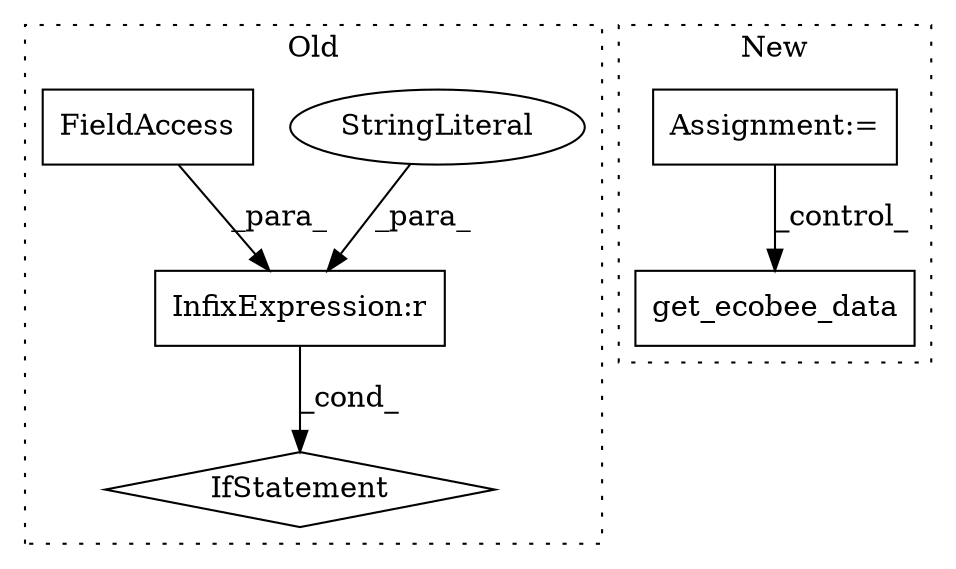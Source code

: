 digraph G {
subgraph cluster0 {
1 [label="IfStatement" a="25" s="2870,2918" l="4,2" shape="diamond"];
3 [label="InfixExpression:r" a="27" s="2898" l="4" shape="box"];
4 [label="StringLiteral" a="45" s="2902" l="16" shape="ellipse"];
6 [label="FieldAccess" a="22" s="2874" l="24" shape="box"];
label = "Old";
style="dotted";
}
subgraph cluster1 {
2 [label="get_ecobee_data" a="32" s="3472" l="17" shape="box"];
5 [label="Assignment:=" a="7" s="2531" l="1" shape="box"];
label = "New";
style="dotted";
}
3 -> 1 [label="_cond_"];
4 -> 3 [label="_para_"];
5 -> 2 [label="_control_"];
6 -> 3 [label="_para_"];
}
